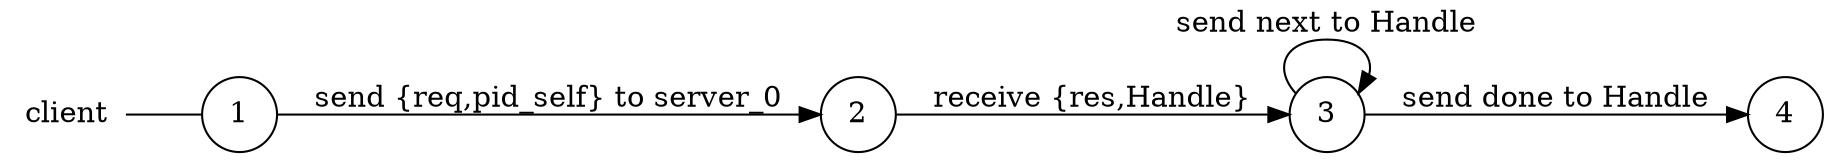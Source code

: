 digraph client {
	rankdir="LR";
	n_0 [label="client", shape="plaintext"];
	n_1 [id="5", shape=circle, label="4"];
	n_2 [id="1", shape=circle, label="1"];
	n_0 -> n_2 [arrowhead=none];
	n_3 [id="2", shape=circle, label="2"];
	n_4 [id="3", shape=circle, label="3"];

	n_4 -> n_1 [id="[$e|3]", label="send done to Handle"];
	n_2 -> n_3 [id="[$e|5]", label="send {req,pid_self} to server_0"];
	n_3 -> n_4 [id="[$e|6]", label="receive {res,Handle}"];
	n_4 -> n_4 [id="[$e|4]", label="send next to Handle"];
}

